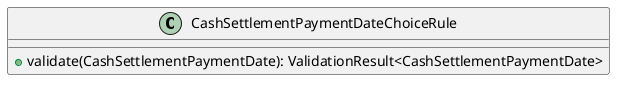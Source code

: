 @startuml

    class CashSettlementPaymentDateChoiceRule [[CashSettlementPaymentDateChoiceRule.html]] {
        +validate(CashSettlementPaymentDate): ValidationResult<CashSettlementPaymentDate>
    }

@enduml

